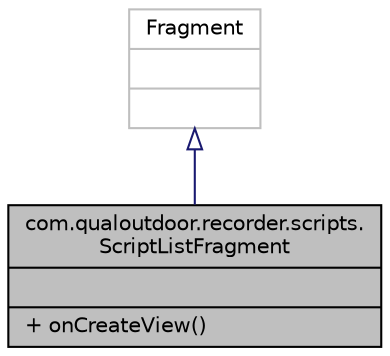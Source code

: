 digraph "com.qualoutdoor.recorder.scripts.ScriptListFragment"
{
  edge [fontname="Helvetica",fontsize="10",labelfontname="Helvetica",labelfontsize="10"];
  node [fontname="Helvetica",fontsize="10",shape=record];
  Node1 [label="{com.qualoutdoor.recorder.scripts.\lScriptListFragment\n||+ onCreateView()\l}",height=0.2,width=0.4,color="black", fillcolor="grey75", style="filled" fontcolor="black"];
  Node2 -> Node1 [dir="back",color="midnightblue",fontsize="10",style="solid",arrowtail="onormal"];
  Node2 [label="{Fragment\n||}",height=0.2,width=0.4,color="grey75", fillcolor="white", style="filled"];
}
